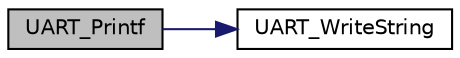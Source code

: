 digraph "UART_Printf"
{
 // LATEX_PDF_SIZE
  edge [fontname="Helvetica",fontsize="10",labelfontname="Helvetica",labelfontsize="10"];
  node [fontname="Helvetica",fontsize="10",shape=record];
  rankdir="LR";
  Node1 [label="UART_Printf",height=0.2,width=0.4,color="black", fillcolor="grey75", style="filled", fontcolor="black",tooltip="Printf to TX FIFO."];
  Node1 -> Node2 [color="midnightblue",fontsize="10",style="solid",fontname="Helvetica"];
  Node2 [label="UART_WriteString",height=0.2,width=0.4,color="black", fillcolor="white", style="filled",URL="$d8/d63/group__UART__Public__Functions.html#ga116b2755b0c29a93ba7d67b5a9566f2e",tooltip="Write String to TX FIFO."];
}
